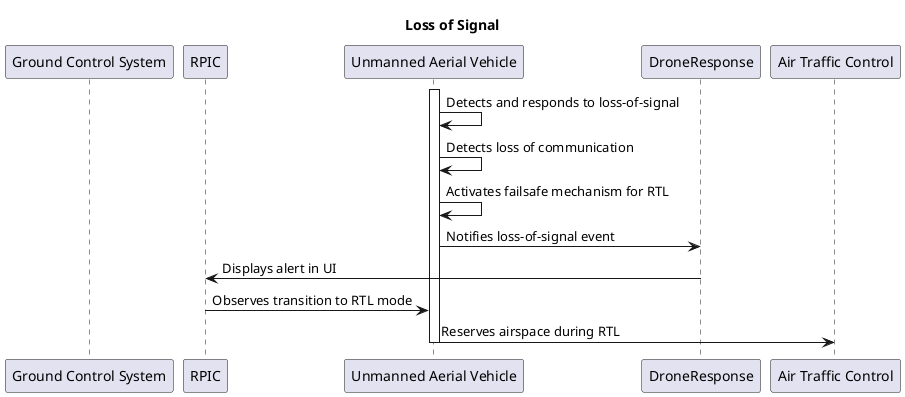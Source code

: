 @startuml
title Loss of Signal

participant "Ground Control System" as GCS
participant RPIC
participant "Unmanned Aerial Vehicle" as UAV
participant "DroneResponse" as DR
participant "Air Traffic Control" as ATC

activate UAV

UAV -> UAV: Detects and responds to loss-of-signal
UAV -> UAV: Detects loss of communication
UAV -> UAV: Activates failsafe mechanism for RTL
UAV -> DR: Notifies loss-of-signal event
DR -> RPIC: Displays alert in UI
RPIC -> UAV: Observes transition to RTL mode
UAV -> ATC: Reserves airspace during RTL

deactivate UAV
@enduml
